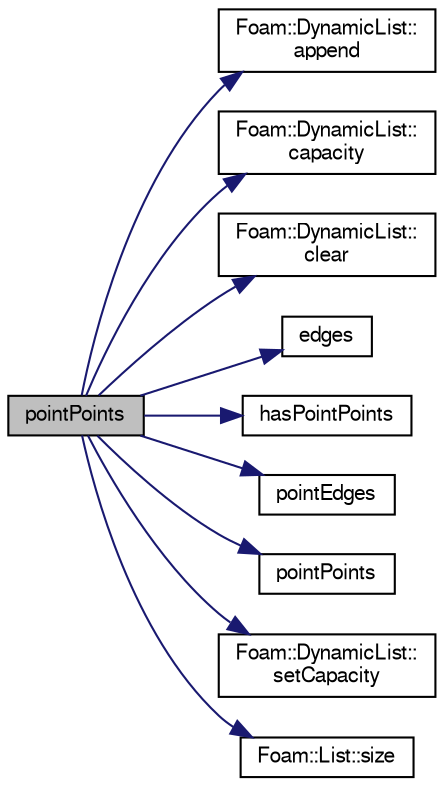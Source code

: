 digraph "pointPoints"
{
  bgcolor="transparent";
  edge [fontname="FreeSans",fontsize="10",labelfontname="FreeSans",labelfontsize="10"];
  node [fontname="FreeSans",fontsize="10",shape=record];
  rankdir="LR";
  Node52866 [label="pointPoints",height=0.2,width=0.4,color="black", fillcolor="grey75", style="filled", fontcolor="black"];
  Node52866 -> Node52867 [color="midnightblue",fontsize="10",style="solid",fontname="FreeSans"];
  Node52867 [label="Foam::DynamicList::\lappend",height=0.2,width=0.4,color="black",URL="$a25890.html#a7b67b42af715604376ad63a681dee6d8",tooltip="Append an element at the end of the list. "];
  Node52866 -> Node52868 [color="midnightblue",fontsize="10",style="solid",fontname="FreeSans"];
  Node52868 [label="Foam::DynamicList::\lcapacity",height=0.2,width=0.4,color="black",URL="$a25890.html#a564a7790acc7ff1a57a1f32759f7a58a",tooltip="Size of the underlying storage. "];
  Node52866 -> Node52869 [color="midnightblue",fontsize="10",style="solid",fontname="FreeSans"];
  Node52869 [label="Foam::DynamicList::\lclear",height=0.2,width=0.4,color="black",URL="$a25890.html#ac8bb3912a3ce86b15842e79d0b421204",tooltip="Clear the addressed list, i.e. set the size to zero. "];
  Node52866 -> Node52870 [color="midnightblue",fontsize="10",style="solid",fontname="FreeSans"];
  Node52870 [label="edges",height=0.2,width=0.4,color="black",URL="$a27530.html#a21d764179912ddda5c6f95193c289846",tooltip="Return mesh edges. Uses calcEdges. "];
  Node52866 -> Node52871 [color="midnightblue",fontsize="10",style="solid",fontname="FreeSans"];
  Node52871 [label="hasPointPoints",height=0.2,width=0.4,color="black",URL="$a27530.html#a2a186ba5a8e2b5648afb7494621c8628"];
  Node52866 -> Node52872 [color="midnightblue",fontsize="10",style="solid",fontname="FreeSans"];
  Node52872 [label="pointEdges",height=0.2,width=0.4,color="black",URL="$a27530.html#a219060536b044c749e6178283665d632"];
  Node52866 -> Node52873 [color="midnightblue",fontsize="10",style="solid",fontname="FreeSans"];
  Node52873 [label="pointPoints",height=0.2,width=0.4,color="black",URL="$a27530.html#ad4ac7d73b995a7274b6be6445d91a61d"];
  Node52866 -> Node52874 [color="midnightblue",fontsize="10",style="solid",fontname="FreeSans"];
  Node52874 [label="Foam::DynamicList::\lsetCapacity",height=0.2,width=0.4,color="black",URL="$a25890.html#a3769bf93f15609625d62b693c566bcd1",tooltip="Alter the size of the underlying storage. "];
  Node52866 -> Node52875 [color="midnightblue",fontsize="10",style="solid",fontname="FreeSans"];
  Node52875 [label="Foam::List::size",height=0.2,width=0.4,color="black",URL="$a25694.html#a8a5f6fa29bd4b500caf186f60245b384",tooltip="Override size to be inconsistent with allocated storage. "];
}
